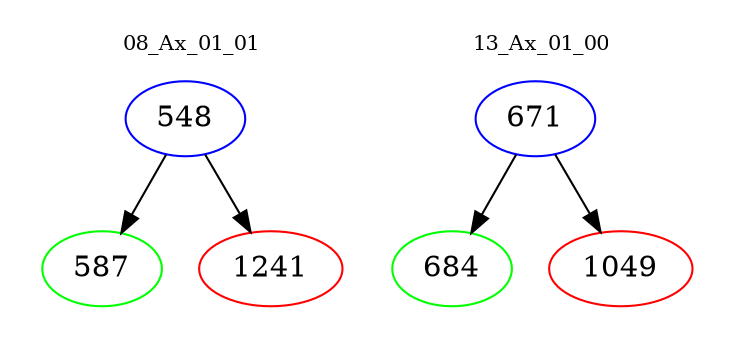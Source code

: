 digraph{
subgraph cluster_0 {
color = white
label = "08_Ax_01_01";
fontsize=10;
T0_548 [label="548", color="blue"]
T0_548 -> T0_587 [color="black"]
T0_587 [label="587", color="green"]
T0_548 -> T0_1241 [color="black"]
T0_1241 [label="1241", color="red"]
}
subgraph cluster_1 {
color = white
label = "13_Ax_01_00";
fontsize=10;
T1_671 [label="671", color="blue"]
T1_671 -> T1_684 [color="black"]
T1_684 [label="684", color="green"]
T1_671 -> T1_1049 [color="black"]
T1_1049 [label="1049", color="red"]
}
}
